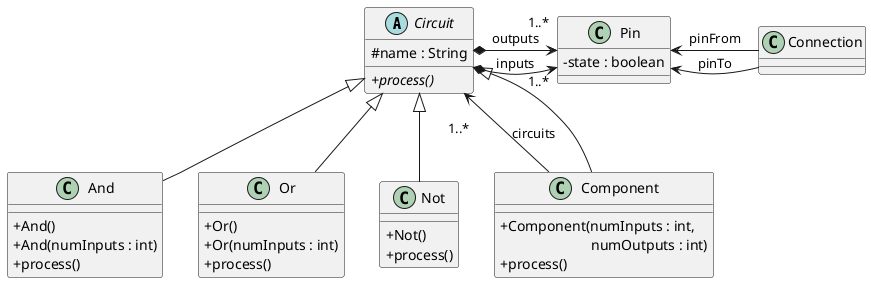 @startuml

skinparam classAttributeIconSize 0
'skinparam linetype polyline

abstract class Circuit {
# name : String
+ {abstract} process()
}

class Component extends Circuit {
+ Component(numInputs : int, \n\t\t\t numOutputs : int)
+ process()
}

class And extends Circuit {
+ And()
+ And(numInputs : int)
+ process()
}

class Or extends Circuit {
+ Or()
+ Or(numInputs : int)
+ process()
}

class Not extends Circuit {
+ Not()
+ process()
}

And -[hidden]right- Or

Component -left-> "\n1..*" Circuit : circuits

Or -right[hidden]-> Component
Not -right[hidden]-> Component
And -right[hidden]-> Component

class Pin {
    - state : boolean
}

class Connection {
}


Circuit *-right-> "1..*\n" Pin  : inputs
Circuit *-right-> "1..*\n" Pin : outputs

Connection -left-> Pin : pinFrom
Connection -left-> Pin : pinTo



@enduml